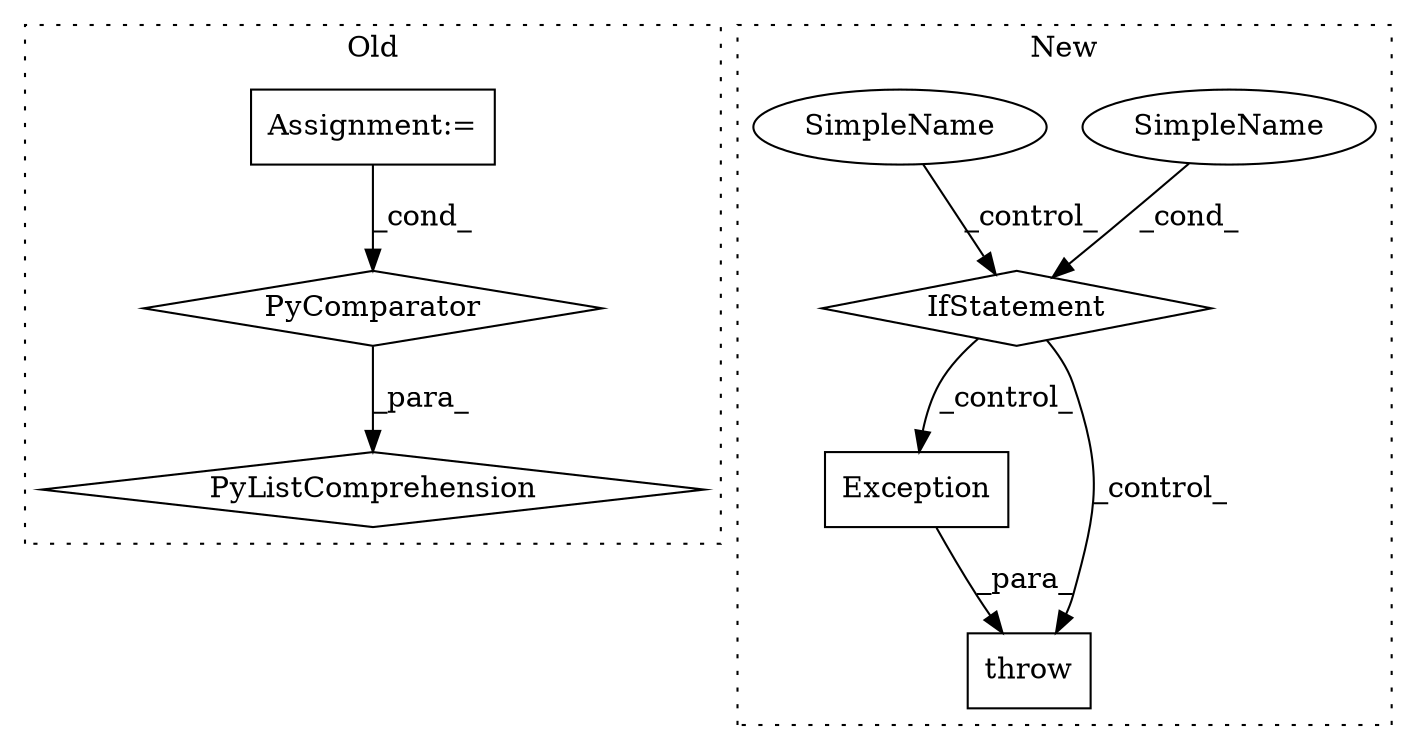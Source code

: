 digraph G {
subgraph cluster0 {
1 [label="PyListComprehension" a="109" s="2626" l="107" shape="diamond"];
5 [label="PyComparator" a="113" s="2703" l="22" shape="diamond"];
7 [label="Assignment:=" a="7" s="2277" l="1" shape="box"];
label = "Old";
style="dotted";
}
subgraph cluster1 {
2 [label="Exception" a="32" s="2530,2624" l="10,1" shape="box"];
3 [label="IfStatement" a="25" s="2412,2451" l="4,2" shape="diamond"];
4 [label="SimpleName" a="42" s="" l="" shape="ellipse"];
6 [label="throw" a="53" s="2524" l="6" shape="box"];
8 [label="SimpleName" a="42" s="" l="" shape="ellipse"];
label = "New";
style="dotted";
}
2 -> 6 [label="_para_"];
3 -> 6 [label="_control_"];
3 -> 2 [label="_control_"];
4 -> 3 [label="_cond_"];
5 -> 1 [label="_para_"];
7 -> 5 [label="_cond_"];
8 -> 3 [label="_control_"];
}